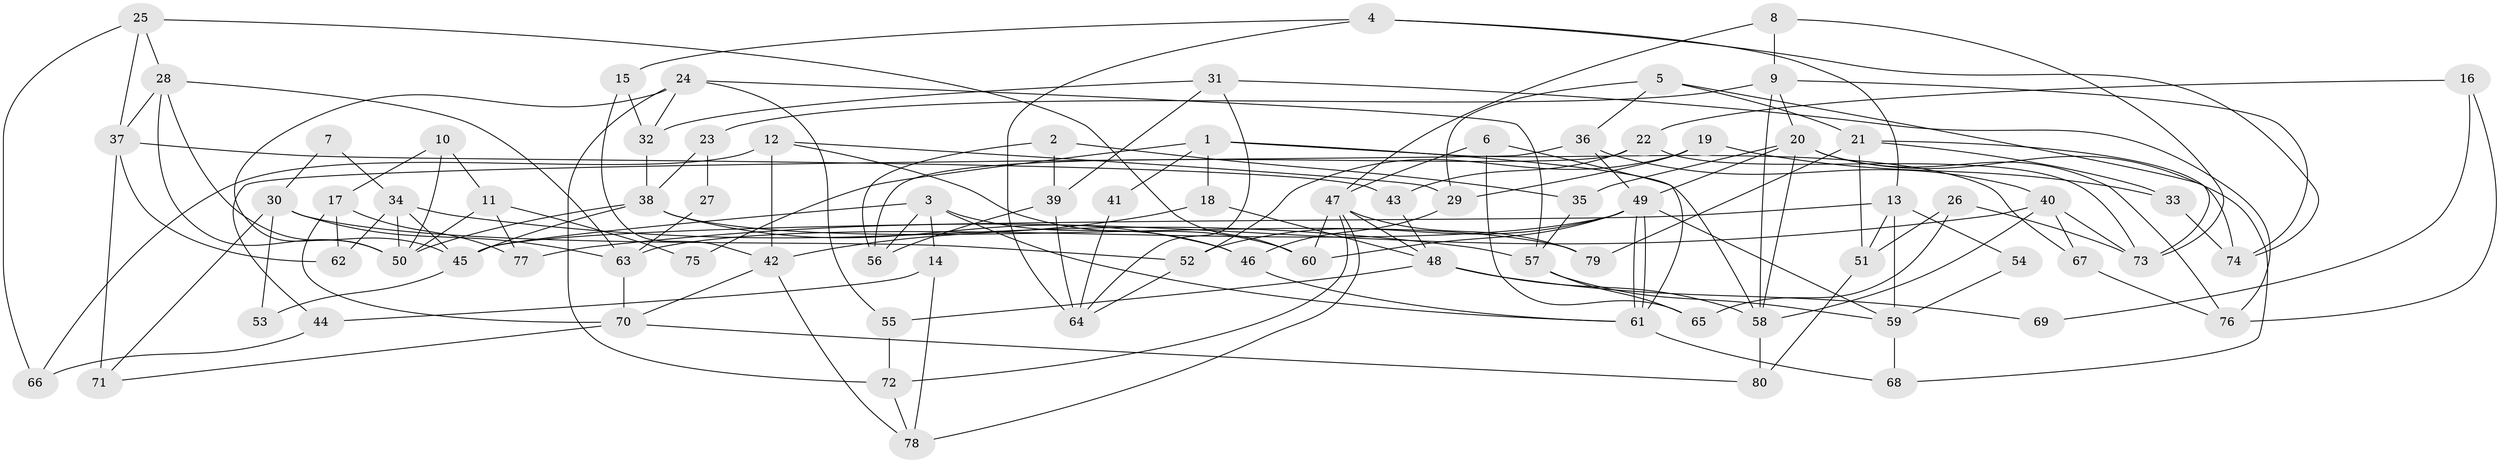 // coarse degree distribution, {5: 0.2857142857142857, 3: 0.22448979591836735, 6: 0.16326530612244897, 7: 0.08163265306122448, 8: 0.02040816326530612, 4: 0.10204081632653061, 9: 0.02040816326530612, 2: 0.061224489795918366, 10: 0.04081632653061224}
// Generated by graph-tools (version 1.1) at 2025/41/03/06/25 10:41:54]
// undirected, 80 vertices, 160 edges
graph export_dot {
graph [start="1"]
  node [color=gray90,style=filled];
  1;
  2;
  3;
  4;
  5;
  6;
  7;
  8;
  9;
  10;
  11;
  12;
  13;
  14;
  15;
  16;
  17;
  18;
  19;
  20;
  21;
  22;
  23;
  24;
  25;
  26;
  27;
  28;
  29;
  30;
  31;
  32;
  33;
  34;
  35;
  36;
  37;
  38;
  39;
  40;
  41;
  42;
  43;
  44;
  45;
  46;
  47;
  48;
  49;
  50;
  51;
  52;
  53;
  54;
  55;
  56;
  57;
  58;
  59;
  60;
  61;
  62;
  63;
  64;
  65;
  66;
  67;
  68;
  69;
  70;
  71;
  72;
  73;
  74;
  75;
  76;
  77;
  78;
  79;
  80;
  1 -- 18;
  1 -- 58;
  1 -- 41;
  1 -- 67;
  1 -- 75;
  2 -- 56;
  2 -- 35;
  2 -- 39;
  3 -- 61;
  3 -- 56;
  3 -- 14;
  3 -- 45;
  3 -- 46;
  4 -- 64;
  4 -- 13;
  4 -- 15;
  4 -- 74;
  5 -- 36;
  5 -- 29;
  5 -- 21;
  5 -- 73;
  6 -- 47;
  6 -- 65;
  6 -- 61;
  7 -- 34;
  7 -- 30;
  8 -- 47;
  8 -- 73;
  8 -- 9;
  9 -- 74;
  9 -- 20;
  9 -- 23;
  9 -- 58;
  10 -- 50;
  10 -- 17;
  10 -- 11;
  11 -- 50;
  11 -- 75;
  11 -- 77;
  12 -- 60;
  12 -- 42;
  12 -- 29;
  12 -- 66;
  13 -- 59;
  13 -- 45;
  13 -- 51;
  13 -- 54;
  14 -- 44;
  14 -- 78;
  15 -- 42;
  15 -- 32;
  16 -- 76;
  16 -- 22;
  16 -- 69;
  17 -- 77;
  17 -- 70;
  17 -- 62;
  18 -- 42;
  18 -- 48;
  19 -- 29;
  19 -- 33;
  19 -- 52;
  20 -- 58;
  20 -- 35;
  20 -- 49;
  20 -- 68;
  20 -- 76;
  21 -- 79;
  21 -- 33;
  21 -- 51;
  21 -- 74;
  22 -- 73;
  22 -- 43;
  22 -- 56;
  23 -- 38;
  23 -- 27;
  24 -- 32;
  24 -- 57;
  24 -- 50;
  24 -- 55;
  24 -- 72;
  25 -- 60;
  25 -- 37;
  25 -- 28;
  25 -- 66;
  26 -- 51;
  26 -- 73;
  26 -- 65;
  27 -- 63;
  28 -- 45;
  28 -- 37;
  28 -- 50;
  28 -- 63;
  29 -- 46;
  30 -- 63;
  30 -- 52;
  30 -- 53;
  30 -- 71;
  31 -- 39;
  31 -- 32;
  31 -- 64;
  31 -- 76;
  32 -- 38;
  33 -- 74;
  34 -- 50;
  34 -- 45;
  34 -- 57;
  34 -- 62;
  35 -- 57;
  36 -- 49;
  36 -- 40;
  36 -- 44;
  37 -- 62;
  37 -- 43;
  37 -- 71;
  38 -- 50;
  38 -- 46;
  38 -- 45;
  38 -- 79;
  39 -- 64;
  39 -- 56;
  40 -- 58;
  40 -- 67;
  40 -- 73;
  40 -- 77;
  41 -- 64;
  42 -- 78;
  42 -- 70;
  43 -- 48;
  44 -- 66;
  45 -- 53;
  46 -- 61;
  47 -- 48;
  47 -- 78;
  47 -- 60;
  47 -- 72;
  47 -- 79;
  48 -- 58;
  48 -- 55;
  48 -- 69;
  49 -- 61;
  49 -- 61;
  49 -- 52;
  49 -- 59;
  49 -- 60;
  49 -- 63;
  51 -- 80;
  52 -- 64;
  54 -- 59;
  55 -- 72;
  57 -- 59;
  57 -- 65;
  58 -- 80;
  59 -- 68;
  61 -- 68;
  63 -- 70;
  67 -- 76;
  70 -- 71;
  70 -- 80;
  72 -- 78;
}

